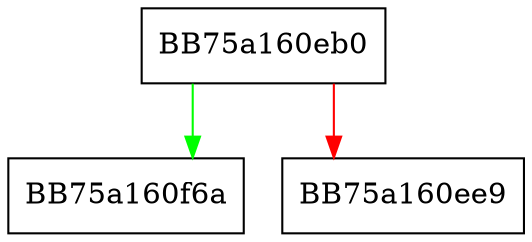digraph DataDirectory___index {
  node [shape="box"];
  graph [splines=ortho];
  BB75a160eb0 -> BB75a160f6a [color="green"];
  BB75a160eb0 -> BB75a160ee9 [color="red"];
}